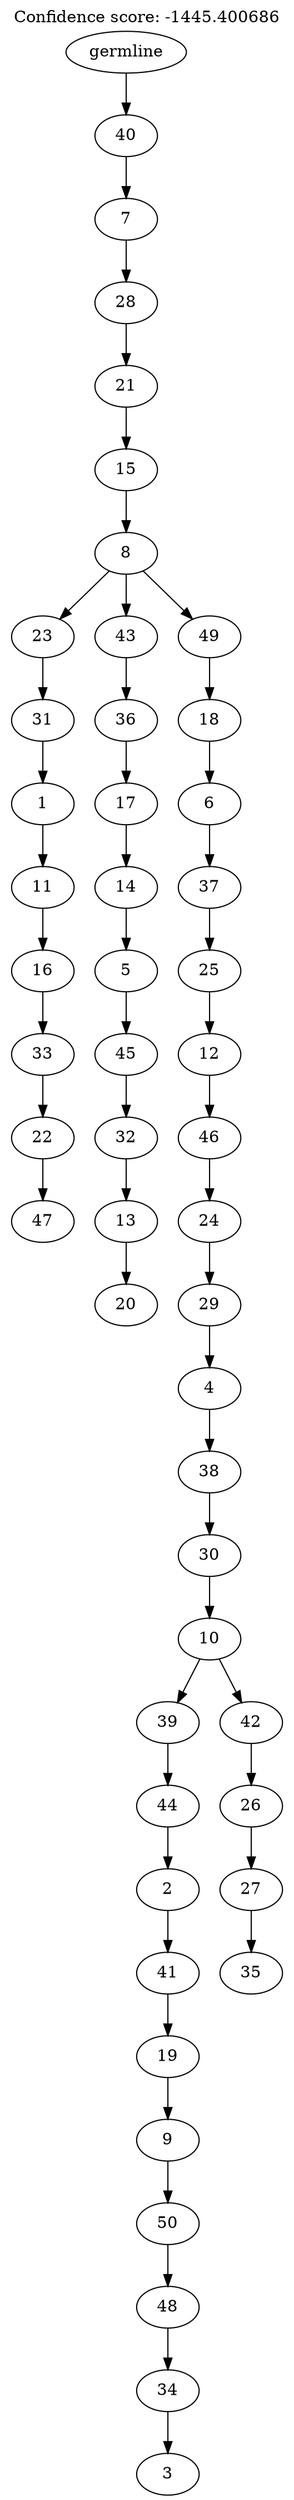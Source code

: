 digraph g {
	"49" -> "50";
	"50" [label="47"];
	"48" -> "49";
	"49" [label="22"];
	"47" -> "48";
	"48" [label="33"];
	"46" -> "47";
	"47" [label="16"];
	"45" -> "46";
	"46" [label="11"];
	"44" -> "45";
	"45" [label="1"];
	"43" -> "44";
	"44" [label="31"];
	"41" -> "42";
	"42" [label="20"];
	"40" -> "41";
	"41" [label="13"];
	"39" -> "40";
	"40" [label="32"];
	"38" -> "39";
	"39" [label="45"];
	"37" -> "38";
	"38" [label="5"];
	"36" -> "37";
	"37" [label="14"];
	"35" -> "36";
	"36" [label="17"];
	"34" -> "35";
	"35" [label="36"];
	"32" -> "33";
	"33" [label="3"];
	"31" -> "32";
	"32" [label="34"];
	"30" -> "31";
	"31" [label="48"];
	"29" -> "30";
	"30" [label="50"];
	"28" -> "29";
	"29" [label="9"];
	"27" -> "28";
	"28" [label="19"];
	"26" -> "27";
	"27" [label="41"];
	"25" -> "26";
	"26" [label="2"];
	"24" -> "25";
	"25" [label="44"];
	"22" -> "23";
	"23" [label="35"];
	"21" -> "22";
	"22" [label="27"];
	"20" -> "21";
	"21" [label="26"];
	"19" -> "20";
	"20" [label="42"];
	"19" -> "24";
	"24" [label="39"];
	"18" -> "19";
	"19" [label="10"];
	"17" -> "18";
	"18" [label="30"];
	"16" -> "17";
	"17" [label="38"];
	"15" -> "16";
	"16" [label="4"];
	"14" -> "15";
	"15" [label="29"];
	"13" -> "14";
	"14" [label="24"];
	"12" -> "13";
	"13" [label="46"];
	"11" -> "12";
	"12" [label="12"];
	"10" -> "11";
	"11" [label="25"];
	"9" -> "10";
	"10" [label="37"];
	"8" -> "9";
	"9" [label="6"];
	"7" -> "8";
	"8" [label="18"];
	"6" -> "7";
	"7" [label="49"];
	"6" -> "34";
	"34" [label="43"];
	"6" -> "43";
	"43" [label="23"];
	"5" -> "6";
	"6" [label="8"];
	"4" -> "5";
	"5" [label="15"];
	"3" -> "4";
	"4" [label="21"];
	"2" -> "3";
	"3" [label="28"];
	"1" -> "2";
	"2" [label="7"];
	"0" -> "1";
	"1" [label="40"];
	"0" [label="germline"];
	labelloc="t";
	label="Confidence score: -1445.400686";
}
